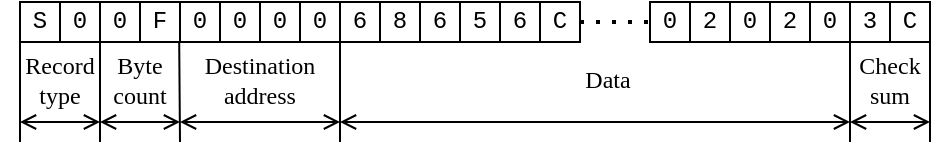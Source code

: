 <mxfile version="21.6.8" type="device">
  <diagram name="Page-1" id="OC2ZymoAATeYU84KX-TM">
    <mxGraphModel dx="757" dy="554" grid="1" gridSize="10" guides="1" tooltips="1" connect="1" arrows="1" fold="1" page="1" pageScale="1" pageWidth="850" pageHeight="1100" math="0" shadow="0">
      <root>
        <mxCell id="0" />
        <mxCell id="1" parent="0" />
        <mxCell id="WfsGlT8gSYfF-yetdhoY-1" value="S" style="rounded=0;whiteSpace=wrap;html=1;fontFamily=Courier New;" parent="1" vertex="1">
          <mxGeometry x="110" y="330" width="20" height="20" as="geometry" />
        </mxCell>
        <mxCell id="WfsGlT8gSYfF-yetdhoY-9" value="0" style="rounded=0;whiteSpace=wrap;html=1;fontFamily=Courier New;" parent="1" vertex="1">
          <mxGeometry x="150" y="330" width="20" height="20" as="geometry" />
        </mxCell>
        <mxCell id="WfsGlT8gSYfF-yetdhoY-10" value="F" style="rounded=0;whiteSpace=wrap;html=1;fontFamily=Courier New;" parent="1" vertex="1">
          <mxGeometry x="170" y="330" width="20" height="20" as="geometry" />
        </mxCell>
        <mxCell id="WfsGlT8gSYfF-yetdhoY-11" value="0" style="rounded=0;whiteSpace=wrap;html=1;fontFamily=Courier New;" parent="1" vertex="1">
          <mxGeometry x="190" y="330" width="20" height="20" as="geometry" />
        </mxCell>
        <mxCell id="WfsGlT8gSYfF-yetdhoY-12" value="0" style="rounded=0;whiteSpace=wrap;html=1;fontFamily=Courier New;" parent="1" vertex="1">
          <mxGeometry x="210" y="330" width="20" height="20" as="geometry" />
        </mxCell>
        <mxCell id="WfsGlT8gSYfF-yetdhoY-13" value="0" style="rounded=0;whiteSpace=wrap;html=1;fontFamily=Courier New;" parent="1" vertex="1">
          <mxGeometry x="230" y="330" width="20" height="20" as="geometry" />
        </mxCell>
        <mxCell id="WfsGlT8gSYfF-yetdhoY-14" value="0" style="rounded=0;whiteSpace=wrap;html=1;fontFamily=Courier New;" parent="1" vertex="1">
          <mxGeometry x="250" y="330" width="20" height="20" as="geometry" />
        </mxCell>
        <mxCell id="WfsGlT8gSYfF-yetdhoY-15" value="6" style="rounded=0;whiteSpace=wrap;html=1;fontFamily=Courier New;" parent="1" vertex="1">
          <mxGeometry x="270" y="330" width="20" height="20" as="geometry" />
        </mxCell>
        <mxCell id="WfsGlT8gSYfF-yetdhoY-16" value="8" style="rounded=0;whiteSpace=wrap;html=1;fontFamily=Courier New;" parent="1" vertex="1">
          <mxGeometry x="290" y="330" width="20" height="20" as="geometry" />
        </mxCell>
        <mxCell id="WfsGlT8gSYfF-yetdhoY-17" value="6" style="rounded=0;whiteSpace=wrap;html=1;fontFamily=Courier New;" parent="1" vertex="1">
          <mxGeometry x="310" y="330" width="20" height="20" as="geometry" />
        </mxCell>
        <mxCell id="WfsGlT8gSYfF-yetdhoY-18" value="5" style="rounded=0;whiteSpace=wrap;html=1;fontFamily=Courier New;" parent="1" vertex="1">
          <mxGeometry x="330" y="330" width="20" height="20" as="geometry" />
        </mxCell>
        <mxCell id="WfsGlT8gSYfF-yetdhoY-19" value="6" style="rounded=0;whiteSpace=wrap;html=1;fontFamily=Courier New;" parent="1" vertex="1">
          <mxGeometry x="350" y="330" width="20" height="20" as="geometry" />
        </mxCell>
        <mxCell id="WfsGlT8gSYfF-yetdhoY-20" value="C" style="rounded=0;whiteSpace=wrap;html=1;fontFamily=Courier New;" parent="1" vertex="1">
          <mxGeometry x="370" y="330" width="20" height="20" as="geometry" />
        </mxCell>
        <mxCell id="WfsGlT8gSYfF-yetdhoY-24" value="0" style="rounded=0;whiteSpace=wrap;html=1;fontFamily=Courier New;" parent="1" vertex="1">
          <mxGeometry x="425" y="330" width="20" height="20" as="geometry" />
        </mxCell>
        <mxCell id="WfsGlT8gSYfF-yetdhoY-25" value="2" style="rounded=0;whiteSpace=wrap;html=1;fontFamily=Courier New;" parent="1" vertex="1">
          <mxGeometry x="445" y="330" width="20" height="20" as="geometry" />
        </mxCell>
        <mxCell id="WfsGlT8gSYfF-yetdhoY-26" value="0" style="rounded=0;whiteSpace=wrap;html=1;fontFamily=Courier New;" parent="1" vertex="1">
          <mxGeometry x="465" y="330" width="20" height="20" as="geometry" />
        </mxCell>
        <mxCell id="WfsGlT8gSYfF-yetdhoY-27" value="2" style="rounded=0;whiteSpace=wrap;html=1;fontFamily=Courier New;" parent="1" vertex="1">
          <mxGeometry x="485" y="330" width="20" height="20" as="geometry" />
        </mxCell>
        <mxCell id="WfsGlT8gSYfF-yetdhoY-28" value="0" style="rounded=0;whiteSpace=wrap;html=1;fontFamily=Courier New;" parent="1" vertex="1">
          <mxGeometry x="505" y="330" width="20" height="20" as="geometry" />
        </mxCell>
        <mxCell id="WfsGlT8gSYfF-yetdhoY-29" value="3" style="rounded=0;whiteSpace=wrap;html=1;fontFamily=Courier New;" parent="1" vertex="1">
          <mxGeometry x="525" y="330" width="20" height="20" as="geometry" />
        </mxCell>
        <mxCell id="WfsGlT8gSYfF-yetdhoY-30" value="C" style="rounded=0;whiteSpace=wrap;html=1;fontFamily=Courier New;" parent="1" vertex="1">
          <mxGeometry x="545" y="330" width="20" height="20" as="geometry" />
        </mxCell>
        <mxCell id="WfsGlT8gSYfF-yetdhoY-31" value="" style="endArrow=none;dashed=1;html=1;dashPattern=1 3;strokeWidth=2;rounded=0;exitX=1;exitY=0.5;exitDx=0;exitDy=0;fontFamily=Courier New;entryX=0;entryY=0.5;entryDx=0;entryDy=0;" parent="1" source="WfsGlT8gSYfF-yetdhoY-20" target="WfsGlT8gSYfF-yetdhoY-24" edge="1">
          <mxGeometry width="50" height="50" relative="1" as="geometry">
            <mxPoint x="340" y="450" as="sourcePoint" />
            <mxPoint x="420" y="340" as="targetPoint" />
          </mxGeometry>
        </mxCell>
        <mxCell id="WfsGlT8gSYfF-yetdhoY-32" value="Record type" style="text;html=1;strokeColor=none;fillColor=none;align=center;verticalAlign=middle;whiteSpace=wrap;rounded=0;fontFamily=Computer Modern;" parent="1" vertex="1">
          <mxGeometry x="100" y="354" width="60" height="30" as="geometry" />
        </mxCell>
        <mxCell id="WfsGlT8gSYfF-yetdhoY-33" value="Byte &lt;br&gt;count" style="text;html=1;strokeColor=none;fillColor=none;align=center;verticalAlign=middle;whiteSpace=wrap;rounded=0;fontFamily=Computer Modern;" parent="1" vertex="1">
          <mxGeometry x="140" y="354" width="60" height="30" as="geometry" />
        </mxCell>
        <mxCell id="WfsGlT8gSYfF-yetdhoY-35" value="Destination&lt;br&gt;address" style="text;html=1;strokeColor=none;fillColor=none;align=center;verticalAlign=middle;whiteSpace=wrap;rounded=0;fontFamily=Computer Modern;" parent="1" vertex="1">
          <mxGeometry x="200" y="354" width="60" height="30" as="geometry" />
        </mxCell>
        <mxCell id="WfsGlT8gSYfF-yetdhoY-36" value="Data" style="text;html=1;strokeColor=none;fillColor=none;align=center;verticalAlign=middle;whiteSpace=wrap;rounded=0;fontFamily=Computer Modern;" parent="1" vertex="1">
          <mxGeometry x="374" y="354" width="60" height="30" as="geometry" />
        </mxCell>
        <mxCell id="WfsGlT8gSYfF-yetdhoY-37" value="Check&lt;br&gt;sum" style="text;html=1;strokeColor=none;fillColor=none;align=center;verticalAlign=middle;whiteSpace=wrap;rounded=0;fontFamily=Computer Modern;" parent="1" vertex="1">
          <mxGeometry x="520" y="354" width="50" height="30" as="geometry" />
        </mxCell>
        <mxCell id="WfsGlT8gSYfF-yetdhoY-8" value="0" style="rounded=0;whiteSpace=wrap;html=1;fontFamily=Courier New;" parent="1" vertex="1">
          <mxGeometry x="130" y="330" width="20" height="20" as="geometry" />
        </mxCell>
        <mxCell id="UGzvBJql1PJJsxFIzupT-1" value="" style="endArrow=none;html=1;rounded=0;entryX=0;entryY=1;entryDx=0;entryDy=0;" parent="1" target="WfsGlT8gSYfF-yetdhoY-1" edge="1">
          <mxGeometry width="50" height="50" relative="1" as="geometry">
            <mxPoint x="110" y="400" as="sourcePoint" />
            <mxPoint x="120" y="350" as="targetPoint" />
          </mxGeometry>
        </mxCell>
        <mxCell id="UGzvBJql1PJJsxFIzupT-2" value="" style="endArrow=none;html=1;rounded=0;entryX=0;entryY=1;entryDx=0;entryDy=0;" parent="1" edge="1">
          <mxGeometry width="50" height="50" relative="1" as="geometry">
            <mxPoint x="150" y="400" as="sourcePoint" />
            <mxPoint x="150" y="350" as="targetPoint" />
          </mxGeometry>
        </mxCell>
        <mxCell id="UGzvBJql1PJJsxFIzupT-3" value="" style="endArrow=none;html=1;rounded=0;entryX=0;entryY=1;entryDx=0;entryDy=0;" parent="1" edge="1">
          <mxGeometry width="50" height="50" relative="1" as="geometry">
            <mxPoint x="190" y="400" as="sourcePoint" />
            <mxPoint x="189.6" y="350" as="targetPoint" />
          </mxGeometry>
        </mxCell>
        <mxCell id="UGzvBJql1PJJsxFIzupT-4" value="" style="endArrow=none;html=1;rounded=0;entryX=0;entryY=1;entryDx=0;entryDy=0;" parent="1" edge="1">
          <mxGeometry width="50" height="50" relative="1" as="geometry">
            <mxPoint x="270" y="400" as="sourcePoint" />
            <mxPoint x="270" y="350" as="targetPoint" />
          </mxGeometry>
        </mxCell>
        <mxCell id="UGzvBJql1PJJsxFIzupT-5" value="" style="endArrow=none;html=1;rounded=0;entryX=0;entryY=1;entryDx=0;entryDy=0;" parent="1" target="WfsGlT8gSYfF-yetdhoY-29" edge="1">
          <mxGeometry width="50" height="50" relative="1" as="geometry">
            <mxPoint x="525" y="400" as="sourcePoint" />
            <mxPoint x="534" y="350" as="targetPoint" />
          </mxGeometry>
        </mxCell>
        <mxCell id="UGzvBJql1PJJsxFIzupT-6" value="" style="endArrow=open;startArrow=open;html=1;rounded=0;startFill=0;endFill=0;" parent="1" edge="1">
          <mxGeometry width="50" height="50" relative="1" as="geometry">
            <mxPoint x="110" y="390" as="sourcePoint" />
            <mxPoint x="150" y="390" as="targetPoint" />
          </mxGeometry>
        </mxCell>
        <mxCell id="UGzvBJql1PJJsxFIzupT-8" value="" style="endArrow=open;startArrow=open;html=1;rounded=0;startFill=0;endFill=0;" parent="1" edge="1">
          <mxGeometry width="50" height="50" relative="1" as="geometry">
            <mxPoint x="150" y="390" as="sourcePoint" />
            <mxPoint x="190" y="390" as="targetPoint" />
          </mxGeometry>
        </mxCell>
        <mxCell id="UGzvBJql1PJJsxFIzupT-9" value="" style="endArrow=open;startArrow=open;html=1;rounded=0;startFill=0;endFill=0;" parent="1" edge="1">
          <mxGeometry width="50" height="50" relative="1" as="geometry">
            <mxPoint x="190" y="390" as="sourcePoint" />
            <mxPoint x="270" y="390" as="targetPoint" />
          </mxGeometry>
        </mxCell>
        <mxCell id="UGzvBJql1PJJsxFIzupT-10" value="" style="endArrow=open;startArrow=open;html=1;rounded=0;startFill=0;endFill=0;" parent="1" edge="1">
          <mxGeometry width="50" height="50" relative="1" as="geometry">
            <mxPoint x="270" y="390" as="sourcePoint" />
            <mxPoint x="525" y="390" as="targetPoint" />
          </mxGeometry>
        </mxCell>
        <mxCell id="UGzvBJql1PJJsxFIzupT-11" value="" style="endArrow=none;html=1;rounded=0;entryX=1;entryY=1;entryDx=0;entryDy=0;" parent="1" target="WfsGlT8gSYfF-yetdhoY-30" edge="1">
          <mxGeometry width="50" height="50" relative="1" as="geometry">
            <mxPoint x="565" y="400" as="sourcePoint" />
            <mxPoint x="535" y="360" as="targetPoint" />
          </mxGeometry>
        </mxCell>
        <mxCell id="UGzvBJql1PJJsxFIzupT-12" value="" style="endArrow=open;startArrow=open;html=1;rounded=0;startFill=0;endFill=0;" parent="1" edge="1">
          <mxGeometry width="50" height="50" relative="1" as="geometry">
            <mxPoint x="525" y="390" as="sourcePoint" />
            <mxPoint x="565" y="390" as="targetPoint" />
          </mxGeometry>
        </mxCell>
      </root>
    </mxGraphModel>
  </diagram>
</mxfile>
